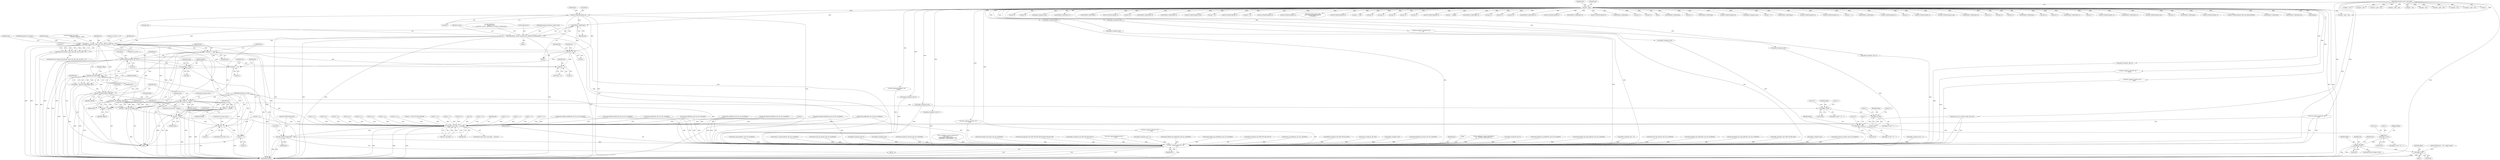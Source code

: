 digraph "0_tcpdump_af2cf04a9394c1a56227c2289ae8da262828294a@array" {
"1002667" [label="(Call,ND_TCHECK2(tptr[0], 4))"];
"1000143" [label="(Call,tptr = pptr)"];
"1000128" [label="(MethodParameterIn,const u_char *pptr)"];
"1002687" [label="(Call,EXTRACT_32BITS(tptr))"];
"1002682" [label="(Call,as_printf(ndo, astostr, sizeof(astostr), EXTRACT_32BITS(tptr)))"];
"1002828" [label="(Call,bgp_attr_print(ndo, atype, tptr, alen, attr_set_level + 1))"];
"1002827" [label="(Call,!bgp_attr_print(ndo, atype, tptr, alen, attr_set_level + 1))"];
"1002838" [label="(Call,tptr += alen)"];
"1002701" [label="(Call,ND_TCHECK2(tptr[0], 2))"];
"1002711" [label="(Call,aflags = *tptr)"];
"1002729" [label="(Call,bgp_attr_lenlen(aflags, tptr))"];
"1002727" [label="(Call,alenlen = bgp_attr_lenlen(aflags, tptr))"];
"1002732" [label="(Call,ND_TCHECK2(tptr[0], alenlen))"];
"1002738" [label="(Call,len < alenlen)"];
"1002747" [label="(Call,tptr += alenlen)"];
"1002750" [label="(Call,len -= alenlen)"];
"1002841" [label="(Call,len -= alen)"];
"1002707" [label="(Call,len < 2)"];
"1002724" [label="(Call,len -= 2)"];
"1002928" [label="(Call,ndo->ndo_vflag > 1 && len)"];
"1002936" [label="(Call,ND_TCHECK2(*pptr,len))"];
"1002940" [label="(Call,print_unknown_data(ndo, pptr, \"\n\t    \", len))"];
"1002744" [label="(Call,bgp_attr_len(aflags, tptr))"];
"1002742" [label="(Call,alen = bgp_attr_len(aflags, tptr))"];
"1002776" [label="(Call,aflags & 0x80)"];
"1002783" [label="(Call,aflags & 0x40)"];
"1002790" [label="(Call,aflags & 0x20)"];
"1002796" [label="(Call,aflags & 0x10)"];
"1002802" [label="(Call,aflags & 0xf)"];
"1002810" [label="(Call,aflags & 0xf)"];
"1002718" [label="(Call,tptr + 1)"];
"1002721" [label="(Call,tptr += 2)"];
"1002689" [label="(Call,tptr+=4)"];
"1002110" [label="(Call,tptr-3)"];
"1002266" [label="(Call,tptr+6)"];
"1002498" [label="(Call,ipaddr_string(ndo, tptr))"];
"1002832" [label="(Identifier,alen)"];
"1002261" [label="(Call,EXTRACT_32BITS(tptr+2))"];
"1001837" [label="(Call,decode_prefix6(ndo, tptr, len, buf, sizeof(buf)))"];
"1002721" [label="(Call,tptr += 2)"];
"1002677" [label="(Call,ND_PRINT((ndo, \"\n\t    Origin AS: %s\",\n\t\t    as_printf(ndo, astostr, sizeof(astostr), EXTRACT_32BITS(tptr)))))"];
"1000568" [label="(Call,ipaddr_string(ndo, tptr))"];
"1002747" [label="(Call,tptr += alenlen)"];
"1000494" [label="(Call,EXTRACT_32BITS(tptr))"];
"1002397" [label="(Call,print_unknown_data(ndo, tptr, \"\n\t      \", 8))"];
"1000332" [label="(Call,ipaddr_string(ndo, tptr))"];
"1002713" [label="(Call,*tptr)"];
"1000322" [label="(Call,ND_TCHECK2(tptr[0], 4))"];
"1002827" [label="(Call,!bgp_attr_print(ndo, atype, tptr, alen, attr_set_level + 1))"];
"1002219" [label="(Call,tptr+4)"];
"1002376" [label="(Call,EXTRACT_16BITS(tptr+4))"];
"1002697" [label="(Block,)"];
"1002218" [label="(Call,EXTRACT_32BITS(tptr+4))"];
"1001981" [label="(Call,decode_clnp_prefix(ndo, tptr, buf, sizeof(buf)))"];
"1002810" [label="(Call,aflags & 0xf)"];
"1000147" [label="(Identifier,tlen)"];
"1001092" [label="(Call,ND_TCHECK2(tptr[0], tlen))"];
"1002535" [label="(Call,ipaddr_string(ndo, tptr))"];
"1000207" [label="(Call,tptr < pptr + len)"];
"1002406" [label="(Call,tptr +=8)"];
"1000348" [label="(Call,ND_TCHECK2(tptr[0], 4))"];
"1002709" [label="(Literal,2)"];
"1002238" [label="(Call,ipaddr_string(ndo, tptr+2))"];
"1002222" [label="(Call,ipaddr_string(ndo, tptr+4))"];
"1000543" [label="(Call,tptr +=4)"];
"1001634" [label="(Call,print_unknown_data(ndo, tptr, \"\n\t    \", tlen))"];
"1002487" [label="(Call,ND_TCHECK2(tptr[0], 8))"];
"1002140" [label="(Call,pptr + len)"];
"1000487" [label="(Call,ND_TCHECK2(tptr[0], 4))"];
"1002778" [label="(Literal,0x80)"];
"1000171" [label="(Call,tok2str(bgp_origin_values,\n\t\t\t\t\t\t\"Unknown Origin Typecode\",\n\t\t\t\t\t\ttptr[0]))"];
"1002571" [label="(Call,print_unknown_data(ndo, tptr, \"\n\t      \", tlen))"];
"1001313" [label="(Call,decode_rt_routing_info(ndo, tptr, buf, sizeof(buf)))"];
"1002731" [label="(Identifier,tptr)"];
"1002654" [label="(Call,print_unknown_data(ndo, tptr,\"\n\t      \", length))"];
"1002045" [label="(Call,decode_mdt_vpn_nlri(ndo, tptr, buf, sizeof(buf)))"];
"1001877" [label="(Call,decode_labeled_prefix6(ndo, tptr, len, buf, sizeof(buf)))"];
"1002745" [label="(Identifier,aflags)"];
"1000129" [label="(MethodParameterIn,u_int len)"];
"1002501" [label="(Call,ipaddr_string(ndo, tptr+4))"];
"1002466" [label="(Call,ND_TCHECK2(tptr[0], 8))"];
"1002800" [label="(Literal,\"\")"];
"1001116" [label="(Call,tptr += tlen)"];
"1002373" [label="(Call,tptr+3)"];
"1002451" [label="(Call,tptr+2)"];
"1002833" [label="(Call,attr_set_level + 1)"];
"1002702" [label="(Call,tptr[0])"];
"1002696" [label="(Identifier,len)"];
"1002730" [label="(Identifier,aflags)"];
"1000768" [label="(Call,ipaddr_string(ndo, tptr))"];
"1002077" [label="(Call,decode_multicast_vpn(ndo, tptr, buf, sizeof(buf)))"];
"1000472" [label="(Call,len % 4)"];
"1002368" [label="(Call,tptr+2)"];
"1001241" [label="(Call,decode_labeled_prefix4(ndo, tptr, len, buf, sizeof(buf)))"];
"1000259" [label="(Call,as_printf(ndo, astostr, sizeof(astostr),\n\t\t\t\tas_size == 2 ?\n\t\t\t\tEXTRACT_16BITS(&tptr[2 + i]) :\n\t\t\t\tEXTRACT_32BITS(&tptr[2 + i])))"];
"1002797" [label="(Identifier,aflags)"];
"1000127" [label="(MethodParameterIn,u_int atype)"];
"1002303" [label="(Call,ipaddr_string(ndo, tptr+2))"];
"1002941" [label="(Identifier,ndo)"];
"1002746" [label="(Identifier,tptr)"];
"1002692" [label="(Call,len -=4)"];
"1002726" [label="(Literal,2)"];
"1002921" [label="(Call,print_unknown_data(ndo, pptr, \"\n\t    \", len))"];
"1002807" [label="(Identifier,ndo)"];
"1002830" [label="(Identifier,atype)"];
"1002812" [label="(Literal,0xf)"];
"1002276" [label="(Call,tptr+2)"];
"1002319" [label="(Call,tptr+2)"];
"1000616" [label="(Call,ND_TCHECK2(tptr[0], 3))"];
"1002659" [label="(Call,tptr += length)"];
"1002275" [label="(Call,EXTRACT_32BITS(tptr+2))"];
"1002668" [label="(Call,tptr[0])"];
"1001949" [label="(Call,decode_labeled_vpn_l2(ndo, tptr, buf, sizeof(buf)))"];
"1002718" [label="(Call,tptr + 1)"];
"1002518" [label="(Call,ipaddr_string(ndo, tptr))"];
"1002601" [label="(Call,tptr+1)"];
"1002733" [label="(Call,tptr[0])"];
"1000377" [label="(Call,len != 8)"];
"1002388" [label="(Call,tptr+2)"];
"1002851" [label="(Call,len % 12)"];
"1002838" [label="(Call,tptr += alen)"];
"1001699" [label="(Call,len == BGP_MP_NLRI_MINSIZE)"];
"1002759" [label="(Call,tok2str(bgp_attr_values,\n                                      \"Unknown Attribute\", atype))"];
"1002905" [label="(Call,ND_TCHECK2(*pptr,len))"];
"1002350" [label="(Call,tptr+6)"];
"1002848" [label="(Call,len == 0)"];
"1002799" [label="(Literal,\"E\")"];
"1002600" [label="(Call,EXTRACT_16BITS(tptr+1))"];
"1002508" [label="(Call,ND_TCHECK2(tptr[0], 4))"];
"1002940" [label="(Call,print_unknown_data(ndo, pptr, \"\n\t    \", len))"];
"1002950" [label="(MethodReturn,RET)"];
"1002450" [label="(Call,EXTRACT_24BITS(tptr+2))"];
"1000144" [label="(Identifier,tptr)"];
"1001725" [label="(Call,decode_prefix4(ndo, tptr, len, buf, sizeof(buf)))"];
"1001019" [label="(Call,isonsap_string(ndo, tptr+BGP_VPN_RD_LEN,tlen-BGP_VPN_RD_LEN))"];
"1000446" [label="(Call,ND_TCHECK2(tptr[0], 8))"];
"1002779" [label="(Literal,\"O\")"];
"1002752" [label="(Identifier,alenlen)"];
"1000128" [label="(MethodParameterIn,const u_char *pptr)"];
"1002789" [label="(Call,aflags & 0x20 ? \"P\" : \"\")"];
"1000407" [label="(Call,EXTRACT_16BITS(tptr))"];
"1002802" [label="(Call,aflags & 0xf)"];
"1000313" [label="(Call,len != 4)"];
"1002224" [label="(Call,tptr+4)"];
"1002794" [label="(Literal,\"\")"];
"1002811" [label="(Identifier,aflags)"];
"1002841" [label="(Call,len -= alen)"];
"1002305" [label="(Call,tptr+2)"];
"1002826" [label="(ControlStructure,if (!bgp_attr_print(ndo, atype, tptr, alen, attr_set_level + 1)))"];
"1002736" [label="(Identifier,alenlen)"];
"1002671" [label="(Literal,4)"];
"1001077" [label="(Call,ip6addr_string(ndo, tptr+BGP_VPN_RD_LEN+3))"];
"1000131" [label="(Block,)"];
"1002804" [label="(Literal,0xf)"];
"1002128" [label="(Call,print_unknown_data(ndo, tptr-3, \"\n\t    \", tlen))"];
"1002839" [label="(Identifier,tptr)"];
"1002928" [label="(Call,ndo->ndo_vflag > 1 && len)"];
"1000429" [label="(Call,ipaddr_string(ndo, tptr + 4))"];
"1000462" [label="(Call,EXTRACT_32BITS(tptr))"];
"1002728" [label="(Identifier,alenlen)"];
"1002843" [label="(Identifier,alen)"];
"1002377" [label="(Call,tptr+4)"];
"1002929" [label="(Call,ndo->ndo_vflag > 1)"];
"1000358" [label="(Call,EXTRACT_32BITS(tptr))"];
"1001281" [label="(Call,decode_labeled_vpn_prefix4(ndo, tptr, buf, sizeof(buf)))"];
"1002815" [label="(Identifier,ndo)"];
"1002717" [label="(Call,*(tptr + 1))"];
"1002691" [label="(Literal,4)"];
"1002840" [label="(Identifier,alen)"];
"1001917" [label="(Call,decode_labeled_vpn_prefix6(ndo, tptr, buf, sizeof(buf)))"];
"1000143" [label="(Call,tptr = pptr)"];
"1002727" [label="(Call,alenlen = bgp_attr_lenlen(aflags, tptr))"];
"1002155" [label="(Call,len % 8)"];
"1001048" [label="(Call,ipaddr_string(ndo, tptr+BGP_VPN_RD_LEN+4))"];
"1001553" [label="(Call,decode_clnp_prefix(ndo, tptr, buf, sizeof(buf)))"];
"1002544" [label="(Call,ND_TCHECK2(tptr[0], 8))"];
"1002791" [label="(Identifier,aflags)"];
"1002689" [label="(Call,tptr+=4)"];
"1002743" [label="(Identifier,alen)"];
"1002685" [label="(Call,sizeof(astostr))"];
"1002477" [label="(Call,ipaddr_string(ndo, tptr))"];
"1002455" [label="(Call,tptr +=5)"];
"1002831" [label="(Identifier,tptr)"];
"1001201" [label="(Call,decode_prefix4(ndo, tptr, len, buf, sizeof(buf)))"];
"1000910" [label="(Call,ip6addr_string(ndo, tptr+BGP_VPN_RD_LEN))"];
"1001666" [label="(Call,EXTRACT_16BITS(tptr))"];
"1002793" [label="(Literal,\"P\")"];
"1000191" [label="(Call,!len)"];
"1002524" [label="(Call,ND_TCHECK2(tptr[0], 8))"];
"1000392" [label="(Call,len == 6)"];
"1000978" [label="(Call,isonsap_string(ndo, tptr, tlen))"];
"1002777" [label="(Identifier,aflags)"];
"1002716" [label="(Identifier,atype)"];
"1002934" [label="(Identifier,len)"];
"1000558" [label="(Call,ND_TCHECK2(tptr[0], 4))"];
"1002749" [label="(Identifier,alenlen)"];
"1002798" [label="(Literal,0x10)"];
"1002604" [label="(Call,tptr += 3)"];
"1001188" [label="(Call,pptr + len)"];
"1002755" [label="(Identifier,ndo)"];
"1001710" [label="(Call,tptr < pptr + len)"];
"1002317" [label="(Call,ipaddr_string(ndo, tptr+2))"];
"1002138" [label="(Call,tptr = pptr + len)"];
"1000683" [label="(Call,print_unknown_data(ndo, tptr, \"\n\t    \", tlen))"];
"1002879" [label="(Call,EXTRACT_32BITS(tptr))"];
"1000126" [label="(MethodParameterIn,netdissect_options *ndo)"];
"1002938" [label="(Identifier,pptr)"];
"1000363" [label="(Call,len != 0)"];
"1002805" [label="(Call,ND_PRINT((ndo, \"+%x\", aflags & 0xf)))"];
"1000588" [label="(Call,ND_TCHECK2(tptr[0], 4))"];
"1002732" [label="(Call,ND_TCHECK2(tptr[0], alenlen))"];
"1002240" [label="(Call,tptr+2)"];
"1002680" [label="(Block,)"];
"1002786" [label="(Literal,\"T\")"];
"1000862" [label="(Call,ip6addr_string(ndo, tptr))"];
"1002783" [label="(Call,aflags & 0x40)"];
"1000154" [label="(Call,len != 1)"];
"1002414" [label="(Call,ND_TCHECK2(tptr[0], 5))"];
"1002936" [label="(Call,ND_TCHECK2(*pptr,len))"];
"1002693" [label="(Identifier,len)"];
"1002818" [label="(Call,attr_set_level == 10)"];
"1000664" [label="(Call,ND_TCHECK2(tptr[0], tlen))"];
"1002937" [label="(Call,*pptr)"];
"1002780" [label="(Literal,\"\")"];
"1002243" [label="(Call,EXTRACT_16BITS(tptr+6))"];
"1002729" [label="(Call,bgp_attr_lenlen(aflags, tptr))"];
"1002214" [label="(Call,tptr+2)"];
"1002244" [label="(Call,tptr+6)"];
"1001521" [label="(Call,decode_labeled_vpn_l2(ndo, tptr, buf, sizeof(buf)))"];
"1000339" [label="(Call,len != 4)"];
"1002712" [label="(Identifier,aflags)"];
"1002344" [label="(Call,tptr+6)"];
"1001111" [label="(Call,print_unknown_data(ndo, tptr, \"\n\t    \", tlen))"];
"1002688" [label="(Identifier,tptr)"];
"1002828" [label="(Call,bgp_attr_print(ndo, atype, tptr, alen, attr_set_level + 1))"];
"1000549" [label="(Call,len != 4)"];
"1002782" [label="(Call,aflags & 0x40 ? \"T\" : \"\")"];
"1000623" [label="(Call,EXTRACT_16BITS(tptr))"];
"1002946" [label="(Literal,1)"];
"1002710" [label="(ControlStructure,goto trunc;)"];
"1002795" [label="(Call,aflags & 0x10 ? \"E\" : \"\")"];
"1000201" [label="(Call,bgp_attr_get_as_size(ndo, atype, pptr, len))"];
"1001712" [label="(Call,pptr + len)"];
"1002683" [label="(Identifier,ndo)"];
"1002750" [label="(Call,len -= alenlen)"];
"1002723" [label="(Literal,2)"];
"1002327" [label="(Call,tptr+6)"];
"1002738" [label="(Call,len < alenlen)"];
"1002708" [label="(Identifier,len)"];
"1002792" [label="(Literal,0x20)"];
"1002690" [label="(Identifier,tptr)"];
"1002787" [label="(Literal,\"\")"];
"1002865" [label="(Call,len > 0)"];
"1002801" [label="(ControlStructure,if (aflags & 0xf))"];
"1002719" [label="(Identifier,tptr)"];
"1002942" [label="(Identifier,pptr)"];
"1002734" [label="(Identifier,tptr)"];
"1002943" [label="(Literal,\"\n\t    \")"];
"1001644" [label="(Call,pptr + len)"];
"1002262" [label="(Call,tptr+2)"];
"1001642" [label="(Call,tptr = pptr + len)"];
"1002744" [label="(Call,bgp_attr_len(aflags, tptr))"];
"1002256" [label="(Call,as_printf(ndo, astostr, sizeof(astostr),\n\t\t\t    EXTRACT_32BITS(tptr+2)))"];
"1002480" [label="(Call,ipaddr_string(ndo, tptr+4))"];
"1002829" [label="(Identifier,ndo)"];
"1001489" [label="(Call,decode_labeled_vpn_prefix6(ndo, tptr, buf, sizeof(buf)))"];
"1002784" [label="(Identifier,aflags)"];
"1002711" [label="(Call,aflags = *tptr)"];
"1002796" [label="(Call,aflags & 0x10)"];
"1002927" [label="(ControlStructure,if (ndo->ndo_vflag > 1 && len))"];
"1002687" [label="(Call,EXTRACT_32BITS(tptr))"];
"1002387" [label="(Call,EXTRACT_16BITS(tptr+2))"];
"1002737" [label="(ControlStructure,if (len < alenlen))"];
"1002724" [label="(Call,len -= 2)"];
"1002013" [label="(Call,decode_labeled_vpn_clnp_prefix(ndo, tptr, buf, sizeof(buf)))"];
"1001449" [label="(Call,decode_labeled_prefix6(ndo, tptr, len, buf, sizeof(buf)))"];
"1002334" [label="(Call,tptr+7)"];
"1002808" [label="(Block,)"];
"1000437" [label="(Call,len != 8)"];
"1002742" [label="(Call,alen = bgp_attr_len(aflags, tptr))"];
"1002170" [label="(Call,ND_TCHECK2(tptr[0], 2))"];
"1002213" [label="(Call,EXTRACT_16BITS(tptr+2))"];
"1002741" [label="(ControlStructure,goto trunc;)"];
"1002944" [label="(Identifier,len)"];
"1000464" [label="(Call,ipaddr_string(ndo, tptr + 4))"];
"1000386" [label="(Call,ND_TCHECK2(tptr[0], len))"];
"1002837" [label="(Literal,0)"];
"1001765" [label="(Call,decode_labeled_prefix4(ndo, tptr, len, buf, sizeof(buf)))"];
"1001377" [label="(Call,decode_mdt_vpn_nlri(ndo, tptr, buf, sizeof(buf)))"];
"1002422" [label="(Call,tptr+1)"];
"1001805" [label="(Call,decode_labeled_vpn_prefix4(ndo, tptr, buf, sizeof(buf)))"];
"1001585" [label="(Call,decode_labeled_vpn_clnp_prefix(ndo, tptr, buf, sizeof(buf)))"];
"1002667" [label="(Call,ND_TCHECK2(tptr[0], 4))"];
"1002775" [label="(Call,aflags & 0x80 ? \"O\" : \"\")"];
"1000427" [label="(Call,EXTRACT_32BITS(tptr))"];
"1000209" [label="(Call,pptr + len)"];
"1002939" [label="(Identifier,len)"];
"1002935" [label="(Block,)"];
"1000151" [label="(Block,)"];
"1002751" [label="(Identifier,len)"];
"1000181" [label="(Call,len % 2)"];
"1001186" [label="(Call,tptr < pptr + len)"];
"1002706" [label="(ControlStructure,if (len < 2))"];
"1002701" [label="(Call,ND_TCHECK2(tptr[0], 2))"];
"1000816" [label="(Call,ipaddr_string(ndo, tptr+BGP_VPN_RD_LEN))"];
"1000956" [label="(Call,ipaddr_string(ndo, tptr))"];
"1002748" [label="(Identifier,tptr)"];
"1002589" [label="(Call,ND_TCHECK2(tptr[0], 3))"];
"1002682" [label="(Call,as_printf(ndo, astostr, sizeof(astostr), EXTRACT_32BITS(tptr)))"];
"1002707" [label="(Call,len < 2)"];
"1000374" [label="(Call,len != 6)"];
"1002842" [label="(Identifier,len)"];
"1001345" [label="(Call,decode_multicast_vpn(ndo, tptr, buf, sizeof(buf)))"];
"1002555" [label="(Call,ipaddr_string(ndo, tptr))"];
"1000599" [label="(Call,ipaddr_string(ndo, tptr))"];
"1002790" [label="(Call,aflags & 0x20)"];
"1002803" [label="(Identifier,aflags)"];
"1002684" [label="(Identifier,astostr)"];
"1002720" [label="(Literal,1)"];
"1002725" [label="(Identifier,len)"];
"1002722" [label="(Identifier,tptr)"];
"1000574" [label="(Call,len % 4)"];
"1002785" [label="(Literal,0x40)"];
"1001409" [label="(Call,decode_prefix6(ndo, tptr, len, buf, sizeof(buf)))"];
"1001659" [label="(Call,ND_TCHECK2(tptr[0], BGP_MP_NLRI_MINSIZE))"];
"1002705" [label="(Literal,2)"];
"1002177" [label="(Call,EXTRACT_16BITS(tptr))"];
"1002265" [label="(Call,EXTRACT_16BITS(tptr+6))"];
"1000409" [label="(Call,ipaddr_string(ndo, tptr + 2))"];
"1002776" [label="(Call,aflags & 0x80)"];
"1002674" [label="(Identifier,len)"];
"1002740" [label="(Identifier,alenlen)"];
"1002739" [label="(Identifier,len)"];
"1000145" [label="(Identifier,pptr)"];
"1002667" -> "1000151"  [label="AST: "];
"1002667" -> "1002671"  [label="CFG: "];
"1002668" -> "1002667"  [label="AST: "];
"1002671" -> "1002667"  [label="AST: "];
"1002674" -> "1002667"  [label="CFG: "];
"1002667" -> "1002950"  [label="DDG: "];
"1002667" -> "1002950"  [label="DDG: "];
"1000143" -> "1002667"  [label="DDG: "];
"1002667" -> "1002687"  [label="DDG: "];
"1002667" -> "1002689"  [label="DDG: "];
"1002667" -> "1002701"  [label="DDG: "];
"1000143" -> "1000131"  [label="AST: "];
"1000143" -> "1000145"  [label="CFG: "];
"1000144" -> "1000143"  [label="AST: "];
"1000145" -> "1000143"  [label="AST: "];
"1000147" -> "1000143"  [label="CFG: "];
"1000143" -> "1002950"  [label="DDG: "];
"1000143" -> "1002950"  [label="DDG: "];
"1000128" -> "1000143"  [label="DDG: "];
"1000143" -> "1000171"  [label="DDG: "];
"1000143" -> "1000207"  [label="DDG: "];
"1000143" -> "1000322"  [label="DDG: "];
"1000143" -> "1000332"  [label="DDG: "];
"1000143" -> "1000348"  [label="DDG: "];
"1000143" -> "1000358"  [label="DDG: "];
"1000143" -> "1000386"  [label="DDG: "];
"1000143" -> "1000407"  [label="DDG: "];
"1000143" -> "1000427"  [label="DDG: "];
"1000143" -> "1000446"  [label="DDG: "];
"1000143" -> "1000462"  [label="DDG: "];
"1000143" -> "1000487"  [label="DDG: "];
"1000143" -> "1000494"  [label="DDG: "];
"1000143" -> "1000543"  [label="DDG: "];
"1000143" -> "1000558"  [label="DDG: "];
"1000143" -> "1000568"  [label="DDG: "];
"1000143" -> "1000588"  [label="DDG: "];
"1000143" -> "1000599"  [label="DDG: "];
"1000143" -> "1000616"  [label="DDG: "];
"1000143" -> "1000623"  [label="DDG: "];
"1000143" -> "1000664"  [label="DDG: "];
"1000143" -> "1000683"  [label="DDG: "];
"1000143" -> "1001092"  [label="DDG: "];
"1000143" -> "1001111"  [label="DDG: "];
"1000143" -> "1001116"  [label="DDG: "];
"1000143" -> "1001634"  [label="DDG: "];
"1000143" -> "1001659"  [label="DDG: "];
"1000143" -> "1001666"  [label="DDG: "];
"1000143" -> "1002110"  [label="DDG: "];
"1000143" -> "1002170"  [label="DDG: "];
"1000143" -> "1002177"  [label="DDG: "];
"1000143" -> "1002213"  [label="DDG: "];
"1000143" -> "1002214"  [label="DDG: "];
"1000143" -> "1002218"  [label="DDG: "];
"1000143" -> "1002219"  [label="DDG: "];
"1000143" -> "1002222"  [label="DDG: "];
"1000143" -> "1002224"  [label="DDG: "];
"1000143" -> "1002238"  [label="DDG: "];
"1000143" -> "1002240"  [label="DDG: "];
"1000143" -> "1002243"  [label="DDG: "];
"1000143" -> "1002244"  [label="DDG: "];
"1000143" -> "1002261"  [label="DDG: "];
"1000143" -> "1002262"  [label="DDG: "];
"1000143" -> "1002265"  [label="DDG: "];
"1000143" -> "1002266"  [label="DDG: "];
"1000143" -> "1002275"  [label="DDG: "];
"1000143" -> "1002276"  [label="DDG: "];
"1000143" -> "1002303"  [label="DDG: "];
"1000143" -> "1002305"  [label="DDG: "];
"1000143" -> "1002317"  [label="DDG: "];
"1000143" -> "1002319"  [label="DDG: "];
"1000143" -> "1002327"  [label="DDG: "];
"1000143" -> "1002334"  [label="DDG: "];
"1000143" -> "1002344"  [label="DDG: "];
"1000143" -> "1002350"  [label="DDG: "];
"1000143" -> "1002368"  [label="DDG: "];
"1000143" -> "1002373"  [label="DDG: "];
"1000143" -> "1002376"  [label="DDG: "];
"1000143" -> "1002377"  [label="DDG: "];
"1000143" -> "1002387"  [label="DDG: "];
"1000143" -> "1002388"  [label="DDG: "];
"1000143" -> "1002397"  [label="DDG: "];
"1000143" -> "1002406"  [label="DDG: "];
"1000143" -> "1002414"  [label="DDG: "];
"1000143" -> "1002422"  [label="DDG: "];
"1000143" -> "1002450"  [label="DDG: "];
"1000143" -> "1002451"  [label="DDG: "];
"1000143" -> "1002455"  [label="DDG: "];
"1000143" -> "1002466"  [label="DDG: "];
"1000143" -> "1002477"  [label="DDG: "];
"1000143" -> "1002487"  [label="DDG: "];
"1000143" -> "1002498"  [label="DDG: "];
"1000143" -> "1002508"  [label="DDG: "];
"1000143" -> "1002518"  [label="DDG: "];
"1000143" -> "1002524"  [label="DDG: "];
"1000143" -> "1002535"  [label="DDG: "];
"1000143" -> "1002544"  [label="DDG: "];
"1000143" -> "1002555"  [label="DDG: "];
"1000143" -> "1002571"  [label="DDG: "];
"1000143" -> "1002589"  [label="DDG: "];
"1000143" -> "1002600"  [label="DDG: "];
"1000143" -> "1002601"  [label="DDG: "];
"1000143" -> "1002604"  [label="DDG: "];
"1000143" -> "1002654"  [label="DDG: "];
"1000143" -> "1002659"  [label="DDG: "];
"1000143" -> "1002687"  [label="DDG: "];
"1000143" -> "1002879"  [label="DDG: "];
"1000128" -> "1000125"  [label="AST: "];
"1000128" -> "1002950"  [label="DDG: "];
"1000128" -> "1000201"  [label="DDG: "];
"1000128" -> "1000207"  [label="DDG: "];
"1000128" -> "1000209"  [label="DDG: "];
"1000128" -> "1001186"  [label="DDG: "];
"1000128" -> "1001188"  [label="DDG: "];
"1000128" -> "1001642"  [label="DDG: "];
"1000128" -> "1001644"  [label="DDG: "];
"1000128" -> "1001710"  [label="DDG: "];
"1000128" -> "1001712"  [label="DDG: "];
"1000128" -> "1002138"  [label="DDG: "];
"1000128" -> "1002140"  [label="DDG: "];
"1000128" -> "1002921"  [label="DDG: "];
"1000128" -> "1002940"  [label="DDG: "];
"1002687" -> "1002682"  [label="AST: "];
"1002687" -> "1002688"  [label="CFG: "];
"1002688" -> "1002687"  [label="AST: "];
"1002682" -> "1002687"  [label="CFG: "];
"1002687" -> "1002682"  [label="DDG: "];
"1002687" -> "1002689"  [label="DDG: "];
"1002682" -> "1002680"  [label="AST: "];
"1002683" -> "1002682"  [label="AST: "];
"1002684" -> "1002682"  [label="AST: "];
"1002685" -> "1002682"  [label="AST: "];
"1002677" -> "1002682"  [label="CFG: "];
"1002682" -> "1002950"  [label="DDG: "];
"1002682" -> "1002950"  [label="DDG: "];
"1002682" -> "1002950"  [label="DDG: "];
"1002682" -> "1002950"  [label="DDG: "];
"1000126" -> "1002682"  [label="DDG: "];
"1002682" -> "1002828"  [label="DDG: "];
"1002682" -> "1002940"  [label="DDG: "];
"1002828" -> "1002827"  [label="AST: "];
"1002828" -> "1002833"  [label="CFG: "];
"1002829" -> "1002828"  [label="AST: "];
"1002830" -> "1002828"  [label="AST: "];
"1002831" -> "1002828"  [label="AST: "];
"1002832" -> "1002828"  [label="AST: "];
"1002833" -> "1002828"  [label="AST: "];
"1002827" -> "1002828"  [label="CFG: "];
"1002828" -> "1002950"  [label="DDG: "];
"1002828" -> "1002950"  [label="DDG: "];
"1002828" -> "1002950"  [label="DDG: "];
"1002828" -> "1002950"  [label="DDG: "];
"1002828" -> "1002950"  [label="DDG: "];
"1002828" -> "1002827"  [label="DDG: "];
"1002828" -> "1002827"  [label="DDG: "];
"1002828" -> "1002827"  [label="DDG: "];
"1002828" -> "1002827"  [label="DDG: "];
"1002828" -> "1002827"  [label="DDG: "];
"1000126" -> "1002828"  [label="DDG: "];
"1002759" -> "1002828"  [label="DDG: "];
"1000127" -> "1002828"  [label="DDG: "];
"1002732" -> "1002828"  [label="DDG: "];
"1002747" -> "1002828"  [label="DDG: "];
"1002818" -> "1002828"  [label="DDG: "];
"1002742" -> "1002828"  [label="DDG: "];
"1002828" -> "1002838"  [label="DDG: "];
"1002828" -> "1002838"  [label="DDG: "];
"1002828" -> "1002841"  [label="DDG: "];
"1002828" -> "1002940"  [label="DDG: "];
"1002827" -> "1002826"  [label="AST: "];
"1002837" -> "1002827"  [label="CFG: "];
"1002839" -> "1002827"  [label="CFG: "];
"1002827" -> "1002950"  [label="DDG: "];
"1002827" -> "1002950"  [label="DDG: "];
"1002838" -> "1002697"  [label="AST: "];
"1002838" -> "1002840"  [label="CFG: "];
"1002839" -> "1002838"  [label="AST: "];
"1002840" -> "1002838"  [label="AST: "];
"1002842" -> "1002838"  [label="CFG: "];
"1002838" -> "1002950"  [label="DDG: "];
"1002838" -> "1002701"  [label="DDG: "];
"1002838" -> "1002718"  [label="DDG: "];
"1002838" -> "1002721"  [label="DDG: "];
"1002742" -> "1002838"  [label="DDG: "];
"1002732" -> "1002838"  [label="DDG: "];
"1002747" -> "1002838"  [label="DDG: "];
"1002701" -> "1002697"  [label="AST: "];
"1002701" -> "1002705"  [label="CFG: "];
"1002702" -> "1002701"  [label="AST: "];
"1002705" -> "1002701"  [label="AST: "];
"1002708" -> "1002701"  [label="CFG: "];
"1002701" -> "1002950"  [label="DDG: "];
"1002701" -> "1002950"  [label="DDG: "];
"1002732" -> "1002701"  [label="DDG: "];
"1002689" -> "1002701"  [label="DDG: "];
"1002701" -> "1002711"  [label="DDG: "];
"1002701" -> "1002718"  [label="DDG: "];
"1002701" -> "1002721"  [label="DDG: "];
"1002701" -> "1002729"  [label="DDG: "];
"1002701" -> "1002732"  [label="DDG: "];
"1002711" -> "1002697"  [label="AST: "];
"1002711" -> "1002713"  [label="CFG: "];
"1002712" -> "1002711"  [label="AST: "];
"1002713" -> "1002711"  [label="AST: "];
"1002716" -> "1002711"  [label="CFG: "];
"1002711" -> "1002950"  [label="DDG: "];
"1002711" -> "1002729"  [label="DDG: "];
"1002729" -> "1002727"  [label="AST: "];
"1002729" -> "1002731"  [label="CFG: "];
"1002730" -> "1002729"  [label="AST: "];
"1002731" -> "1002729"  [label="AST: "];
"1002727" -> "1002729"  [label="CFG: "];
"1002729" -> "1002950"  [label="DDG: "];
"1002729" -> "1002950"  [label="DDG: "];
"1002729" -> "1002727"  [label="DDG: "];
"1002729" -> "1002727"  [label="DDG: "];
"1002721" -> "1002729"  [label="DDG: "];
"1002729" -> "1002732"  [label="DDG: "];
"1002729" -> "1002744"  [label="DDG: "];
"1002729" -> "1002744"  [label="DDG: "];
"1002727" -> "1002697"  [label="AST: "];
"1002728" -> "1002727"  [label="AST: "];
"1002734" -> "1002727"  [label="CFG: "];
"1002727" -> "1002950"  [label="DDG: "];
"1002727" -> "1002732"  [label="DDG: "];
"1002732" -> "1002697"  [label="AST: "];
"1002732" -> "1002736"  [label="CFG: "];
"1002733" -> "1002732"  [label="AST: "];
"1002736" -> "1002732"  [label="AST: "];
"1002739" -> "1002732"  [label="CFG: "];
"1002732" -> "1002950"  [label="DDG: "];
"1002732" -> "1002950"  [label="DDG: "];
"1002732" -> "1002738"  [label="DDG: "];
"1002732" -> "1002744"  [label="DDG: "];
"1002732" -> "1002747"  [label="DDG: "];
"1002738" -> "1002737"  [label="AST: "];
"1002738" -> "1002740"  [label="CFG: "];
"1002739" -> "1002738"  [label="AST: "];
"1002740" -> "1002738"  [label="AST: "];
"1002741" -> "1002738"  [label="CFG: "];
"1002743" -> "1002738"  [label="CFG: "];
"1002738" -> "1002950"  [label="DDG: "];
"1002738" -> "1002950"  [label="DDG: "];
"1002738" -> "1002950"  [label="DDG: "];
"1002724" -> "1002738"  [label="DDG: "];
"1000129" -> "1002738"  [label="DDG: "];
"1002738" -> "1002747"  [label="DDG: "];
"1002738" -> "1002750"  [label="DDG: "];
"1002738" -> "1002750"  [label="DDG: "];
"1002747" -> "1002697"  [label="AST: "];
"1002747" -> "1002749"  [label="CFG: "];
"1002748" -> "1002747"  [label="AST: "];
"1002749" -> "1002747"  [label="AST: "];
"1002751" -> "1002747"  [label="CFG: "];
"1002744" -> "1002747"  [label="DDG: "];
"1002750" -> "1002697"  [label="AST: "];
"1002750" -> "1002752"  [label="CFG: "];
"1002751" -> "1002750"  [label="AST: "];
"1002752" -> "1002750"  [label="AST: "];
"1002755" -> "1002750"  [label="CFG: "];
"1002750" -> "1002950"  [label="DDG: "];
"1002750" -> "1002950"  [label="DDG: "];
"1000129" -> "1002750"  [label="DDG: "];
"1002750" -> "1002841"  [label="DDG: "];
"1002841" -> "1002697"  [label="AST: "];
"1002841" -> "1002843"  [label="CFG: "];
"1002842" -> "1002841"  [label="AST: "];
"1002843" -> "1002841"  [label="AST: "];
"1002696" -> "1002841"  [label="CFG: "];
"1002841" -> "1002950"  [label="DDG: "];
"1002841" -> "1002707"  [label="DDG: "];
"1002742" -> "1002841"  [label="DDG: "];
"1000129" -> "1002841"  [label="DDG: "];
"1002841" -> "1002928"  [label="DDG: "];
"1002707" -> "1002706"  [label="AST: "];
"1002707" -> "1002709"  [label="CFG: "];
"1002708" -> "1002707"  [label="AST: "];
"1002709" -> "1002707"  [label="AST: "];
"1002710" -> "1002707"  [label="CFG: "];
"1002712" -> "1002707"  [label="CFG: "];
"1002707" -> "1002950"  [label="DDG: "];
"1002707" -> "1002950"  [label="DDG: "];
"1002692" -> "1002707"  [label="DDG: "];
"1000129" -> "1002707"  [label="DDG: "];
"1002707" -> "1002724"  [label="DDG: "];
"1002724" -> "1002697"  [label="AST: "];
"1002724" -> "1002726"  [label="CFG: "];
"1002725" -> "1002724"  [label="AST: "];
"1002726" -> "1002724"  [label="AST: "];
"1002728" -> "1002724"  [label="CFG: "];
"1000129" -> "1002724"  [label="DDG: "];
"1002928" -> "1002927"  [label="AST: "];
"1002928" -> "1002929"  [label="CFG: "];
"1002928" -> "1002934"  [label="CFG: "];
"1002929" -> "1002928"  [label="AST: "];
"1002934" -> "1002928"  [label="AST: "];
"1002938" -> "1002928"  [label="CFG: "];
"1002946" -> "1002928"  [label="CFG: "];
"1002928" -> "1002950"  [label="DDG: "];
"1002928" -> "1002950"  [label="DDG: "];
"1002928" -> "1002950"  [label="DDG: "];
"1002929" -> "1002928"  [label="DDG: "];
"1002929" -> "1002928"  [label="DDG: "];
"1001449" -> "1002928"  [label="DDG: "];
"1000374" -> "1002928"  [label="DDG: "];
"1002848" -> "1002928"  [label="DDG: "];
"1000363" -> "1002928"  [label="DDG: "];
"1002905" -> "1002928"  [label="DDG: "];
"1002692" -> "1002928"  [label="DDG: "];
"1000437" -> "1002928"  [label="DDG: "];
"1002155" -> "1002928"  [label="DDG: "];
"1001725" -> "1002928"  [label="DDG: "];
"1001837" -> "1002928"  [label="DDG: "];
"1001201" -> "1002928"  [label="DDG: "];
"1001409" -> "1002928"  [label="DDG: "];
"1000313" -> "1002928"  [label="DDG: "];
"1000191" -> "1002928"  [label="DDG: "];
"1000181" -> "1002928"  [label="DDG: "];
"1000549" -> "1002928"  [label="DDG: "];
"1000574" -> "1002928"  [label="DDG: "];
"1000154" -> "1002928"  [label="DDG: "];
"1000392" -> "1002928"  [label="DDG: "];
"1000472" -> "1002928"  [label="DDG: "];
"1000377" -> "1002928"  [label="DDG: "];
"1000339" -> "1002928"  [label="DDG: "];
"1001765" -> "1002928"  [label="DDG: "];
"1001877" -> "1002928"  [label="DDG: "];
"1001241" -> "1002928"  [label="DDG: "];
"1002865" -> "1002928"  [label="DDG: "];
"1002921" -> "1002928"  [label="DDG: "];
"1002851" -> "1002928"  [label="DDG: "];
"1000129" -> "1002928"  [label="DDG: "];
"1001699" -> "1002928"  [label="DDG: "];
"1000201" -> "1002928"  [label="DDG: "];
"1002928" -> "1002936"  [label="DDG: "];
"1002936" -> "1002935"  [label="AST: "];
"1002936" -> "1002939"  [label="CFG: "];
"1002937" -> "1002936"  [label="AST: "];
"1002939" -> "1002936"  [label="AST: "];
"1002941" -> "1002936"  [label="CFG: "];
"1002936" -> "1002950"  [label="DDG: "];
"1002936" -> "1002950"  [label="DDG: "];
"1002905" -> "1002936"  [label="DDG: "];
"1000129" -> "1002936"  [label="DDG: "];
"1002936" -> "1002940"  [label="DDG: "];
"1002940" -> "1002935"  [label="AST: "];
"1002940" -> "1002944"  [label="CFG: "];
"1002941" -> "1002940"  [label="AST: "];
"1002942" -> "1002940"  [label="AST: "];
"1002943" -> "1002940"  [label="AST: "];
"1002944" -> "1002940"  [label="AST: "];
"1002946" -> "1002940"  [label="CFG: "];
"1002940" -> "1002950"  [label="DDG: "];
"1002940" -> "1002950"  [label="DDG: "];
"1002940" -> "1002950"  [label="DDG: "];
"1002940" -> "1002950"  [label="DDG: "];
"1001837" -> "1002940"  [label="DDG: "];
"1001019" -> "1002940"  [label="DDG: "];
"1002397" -> "1002940"  [label="DDG: "];
"1002501" -> "1002940"  [label="DDG: "];
"1001877" -> "1002940"  [label="DDG: "];
"1002518" -> "1002940"  [label="DDG: "];
"1000259" -> "1002940"  [label="DDG: "];
"1001048" -> "1002940"  [label="DDG: "];
"1001725" -> "1002940"  [label="DDG: "];
"1000683" -> "1002940"  [label="DDG: "];
"1000332" -> "1002940"  [label="DDG: "];
"1002222" -> "1002940"  [label="DDG: "];
"1001765" -> "1002940"  [label="DDG: "];
"1001949" -> "1002940"  [label="DDG: "];
"1001981" -> "1002940"  [label="DDG: "];
"1000568" -> "1002940"  [label="DDG: "];
"1002045" -> "1002940"  [label="DDG: "];
"1000464" -> "1002940"  [label="DDG: "];
"1000910" -> "1002940"  [label="DDG: "];
"1001917" -> "1002940"  [label="DDG: "];
"1002256" -> "1002940"  [label="DDG: "];
"1001409" -> "1002940"  [label="DDG: "];
"1002317" -> "1002940"  [label="DDG: "];
"1001521" -> "1002940"  [label="DDG: "];
"1000816" -> "1002940"  [label="DDG: "];
"1000978" -> "1002940"  [label="DDG: "];
"1000768" -> "1002940"  [label="DDG: "];
"1001077" -> "1002940"  [label="DDG: "];
"1001201" -> "1002940"  [label="DDG: "];
"1002077" -> "1002940"  [label="DDG: "];
"1000956" -> "1002940"  [label="DDG: "];
"1000599" -> "1002940"  [label="DDG: "];
"1002555" -> "1002940"  [label="DDG: "];
"1001553" -> "1002940"  [label="DDG: "];
"1002571" -> "1002940"  [label="DDG: "];
"1002238" -> "1002940"  [label="DDG: "];
"1002128" -> "1002940"  [label="DDG: "];
"1001345" -> "1002940"  [label="DDG: "];
"1001634" -> "1002940"  [label="DDG: "];
"1000409" -> "1002940"  [label="DDG: "];
"1002654" -> "1002940"  [label="DDG: "];
"1002013" -> "1002940"  [label="DDG: "];
"1001241" -> "1002940"  [label="DDG: "];
"1001281" -> "1002940"  [label="DDG: "];
"1000862" -> "1002940"  [label="DDG: "];
"1002535" -> "1002940"  [label="DDG: "];
"1001805" -> "1002940"  [label="DDG: "];
"1001449" -> "1002940"  [label="DDG: "];
"1002480" -> "1002940"  [label="DDG: "];
"1002921" -> "1002940"  [label="DDG: "];
"1002921" -> "1002940"  [label="DDG: "];
"1001585" -> "1002940"  [label="DDG: "];
"1001313" -> "1002940"  [label="DDG: "];
"1000429" -> "1002940"  [label="DDG: "];
"1001489" -> "1002940"  [label="DDG: "];
"1001377" -> "1002940"  [label="DDG: "];
"1001111" -> "1002940"  [label="DDG: "];
"1000201" -> "1002940"  [label="DDG: "];
"1000201" -> "1002940"  [label="DDG: "];
"1002303" -> "1002940"  [label="DDG: "];
"1000126" -> "1002940"  [label="DDG: "];
"1000129" -> "1002940"  [label="DDG: "];
"1002744" -> "1002742"  [label="AST: "];
"1002744" -> "1002746"  [label="CFG: "];
"1002745" -> "1002744"  [label="AST: "];
"1002746" -> "1002744"  [label="AST: "];
"1002742" -> "1002744"  [label="CFG: "];
"1002744" -> "1002950"  [label="DDG: "];
"1002744" -> "1002742"  [label="DDG: "];
"1002744" -> "1002742"  [label="DDG: "];
"1002744" -> "1002776"  [label="DDG: "];
"1002742" -> "1002697"  [label="AST: "];
"1002743" -> "1002742"  [label="AST: "];
"1002748" -> "1002742"  [label="CFG: "];
"1002742" -> "1002950"  [label="DDG: "];
"1002776" -> "1002775"  [label="AST: "];
"1002776" -> "1002778"  [label="CFG: "];
"1002777" -> "1002776"  [label="AST: "];
"1002778" -> "1002776"  [label="AST: "];
"1002779" -> "1002776"  [label="CFG: "];
"1002780" -> "1002776"  [label="CFG: "];
"1002776" -> "1002783"  [label="DDG: "];
"1002783" -> "1002782"  [label="AST: "];
"1002783" -> "1002785"  [label="CFG: "];
"1002784" -> "1002783"  [label="AST: "];
"1002785" -> "1002783"  [label="AST: "];
"1002786" -> "1002783"  [label="CFG: "];
"1002787" -> "1002783"  [label="CFG: "];
"1002783" -> "1002790"  [label="DDG: "];
"1002790" -> "1002789"  [label="AST: "];
"1002790" -> "1002792"  [label="CFG: "];
"1002791" -> "1002790"  [label="AST: "];
"1002792" -> "1002790"  [label="AST: "];
"1002793" -> "1002790"  [label="CFG: "];
"1002794" -> "1002790"  [label="CFG: "];
"1002790" -> "1002796"  [label="DDG: "];
"1002796" -> "1002795"  [label="AST: "];
"1002796" -> "1002798"  [label="CFG: "];
"1002797" -> "1002796"  [label="AST: "];
"1002798" -> "1002796"  [label="AST: "];
"1002799" -> "1002796"  [label="CFG: "];
"1002800" -> "1002796"  [label="CFG: "];
"1002796" -> "1002802"  [label="DDG: "];
"1002802" -> "1002801"  [label="AST: "];
"1002802" -> "1002804"  [label="CFG: "];
"1002803" -> "1002802"  [label="AST: "];
"1002804" -> "1002802"  [label="AST: "];
"1002807" -> "1002802"  [label="CFG: "];
"1002815" -> "1002802"  [label="CFG: "];
"1002802" -> "1002950"  [label="DDG: "];
"1002802" -> "1002950"  [label="DDG: "];
"1002802" -> "1002810"  [label="DDG: "];
"1002810" -> "1002808"  [label="AST: "];
"1002810" -> "1002812"  [label="CFG: "];
"1002811" -> "1002810"  [label="AST: "];
"1002812" -> "1002810"  [label="AST: "];
"1002805" -> "1002810"  [label="CFG: "];
"1002810" -> "1002950"  [label="DDG: "];
"1002810" -> "1002950"  [label="DDG: "];
"1002718" -> "1002717"  [label="AST: "];
"1002718" -> "1002720"  [label="CFG: "];
"1002719" -> "1002718"  [label="AST: "];
"1002720" -> "1002718"  [label="AST: "];
"1002717" -> "1002718"  [label="CFG: "];
"1002689" -> "1002718"  [label="DDG: "];
"1002721" -> "1002697"  [label="AST: "];
"1002721" -> "1002723"  [label="CFG: "];
"1002722" -> "1002721"  [label="AST: "];
"1002723" -> "1002721"  [label="AST: "];
"1002725" -> "1002721"  [label="CFG: "];
"1002689" -> "1002721"  [label="DDG: "];
"1002689" -> "1000151"  [label="AST: "];
"1002689" -> "1002691"  [label="CFG: "];
"1002690" -> "1002689"  [label="AST: "];
"1002691" -> "1002689"  [label="AST: "];
"1002693" -> "1002689"  [label="CFG: "];
"1002689" -> "1002950"  [label="DDG: "];
}

